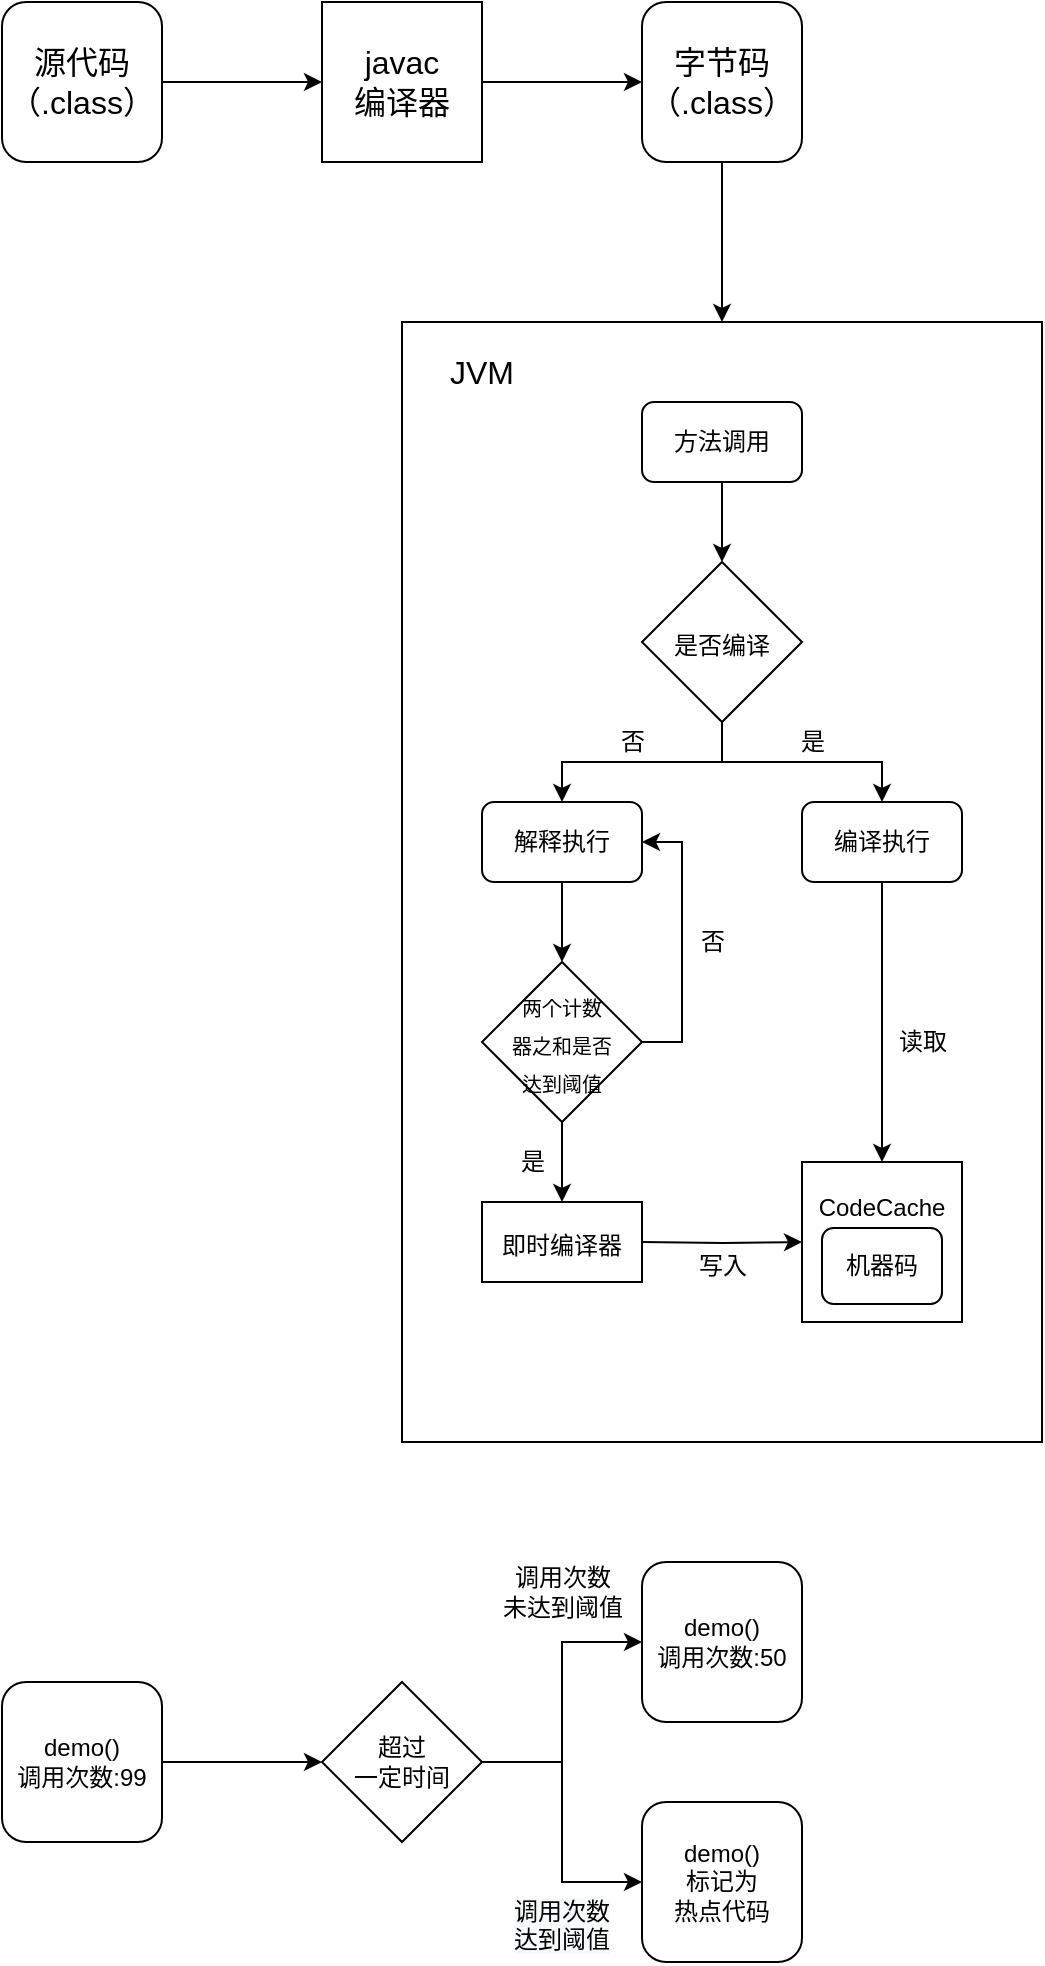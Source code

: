 <mxfile version="15.7.1" type="github">
  <diagram id="Ub3DfvRdjAp3-GLeFt8-" name="Page-1">
    <mxGraphModel dx="782" dy="436" grid="1" gridSize="10" guides="1" tooltips="1" connect="1" arrows="1" fold="1" page="1" pageScale="1" pageWidth="827" pageHeight="1169" math="0" shadow="0">
      <root>
        <mxCell id="0" />
        <mxCell id="1" parent="0" />
        <mxCell id="vuVCdyLOeT8IX-PdeQ5C-7" value="" style="edgeStyle=orthogonalEdgeStyle;rounded=0;orthogonalLoop=1;jettySize=auto;html=1;fontSize=16;" parent="1" source="vuVCdyLOeT8IX-PdeQ5C-1" target="vuVCdyLOeT8IX-PdeQ5C-6" edge="1">
          <mxGeometry relative="1" as="geometry" />
        </mxCell>
        <mxCell id="vuVCdyLOeT8IX-PdeQ5C-1" value="&lt;font style=&quot;font-size: 16px&quot;&gt;源代码&lt;br&gt;（.class）&lt;br&gt;&lt;/font&gt;" style="rounded=1;whiteSpace=wrap;html=1;" parent="1" vertex="1">
          <mxGeometry x="80" y="120" width="80" height="80" as="geometry" />
        </mxCell>
        <mxCell id="vuVCdyLOeT8IX-PdeQ5C-45" style="edgeStyle=orthogonalEdgeStyle;rounded=0;orthogonalLoop=1;jettySize=auto;html=1;fontSize=12;" parent="1" source="vuVCdyLOeT8IX-PdeQ5C-2" target="vuVCdyLOeT8IX-PdeQ5C-42" edge="1">
          <mxGeometry relative="1" as="geometry" />
        </mxCell>
        <mxCell id="vuVCdyLOeT8IX-PdeQ5C-2" value="&lt;font style=&quot;font-size: 16px&quot;&gt;字节码&lt;br&gt;（.class）&lt;/font&gt;" style="rounded=1;whiteSpace=wrap;html=1;" parent="1" vertex="1">
          <mxGeometry x="400" y="120" width="80" height="80" as="geometry" />
        </mxCell>
        <mxCell id="vuVCdyLOeT8IX-PdeQ5C-8" value="" style="edgeStyle=orthogonalEdgeStyle;rounded=0;orthogonalLoop=1;jettySize=auto;html=1;fontSize=16;" parent="1" source="vuVCdyLOeT8IX-PdeQ5C-6" target="vuVCdyLOeT8IX-PdeQ5C-2" edge="1">
          <mxGeometry relative="1" as="geometry" />
        </mxCell>
        <mxCell id="vuVCdyLOeT8IX-PdeQ5C-6" value="javac&lt;br&gt;编译器" style="rounded=0;whiteSpace=wrap;html=1;fontSize=16;" parent="1" vertex="1">
          <mxGeometry x="240" y="120" width="80" height="80" as="geometry" />
        </mxCell>
        <mxCell id="vuVCdyLOeT8IX-PdeQ5C-37" value="" style="group" parent="1" vertex="1" connectable="0">
          <mxGeometry x="270" y="320" width="330" height="520" as="geometry" />
        </mxCell>
        <mxCell id="vuVCdyLOeT8IX-PdeQ5C-42" value="" style="rounded=0;whiteSpace=wrap;html=1;fontSize=12;" parent="vuVCdyLOeT8IX-PdeQ5C-37" vertex="1">
          <mxGeometry x="10" y="-40" width="320" height="560" as="geometry" />
        </mxCell>
        <mxCell id="vuVCdyLOeT8IX-PdeQ5C-11" value="&lt;font style=&quot;font-size: 12px&quot;&gt;方法调用&lt;/font&gt;" style="rounded=1;whiteSpace=wrap;html=1;" parent="vuVCdyLOeT8IX-PdeQ5C-37" vertex="1">
          <mxGeometry x="130" width="80" height="40" as="geometry" />
        </mxCell>
        <mxCell id="vuVCdyLOeT8IX-PdeQ5C-12" value="&lt;font style=&quot;font-size: 12px&quot;&gt;是否编译&lt;/font&gt;" style="rhombus;whiteSpace=wrap;html=1;fontSize=16;" parent="vuVCdyLOeT8IX-PdeQ5C-37" vertex="1">
          <mxGeometry x="130" y="80" width="80" height="80" as="geometry" />
        </mxCell>
        <mxCell id="vuVCdyLOeT8IX-PdeQ5C-13" value="" style="edgeStyle=orthogonalEdgeStyle;rounded=0;orthogonalLoop=1;jettySize=auto;html=1;fontSize=16;" parent="vuVCdyLOeT8IX-PdeQ5C-37" source="vuVCdyLOeT8IX-PdeQ5C-11" target="vuVCdyLOeT8IX-PdeQ5C-12" edge="1">
          <mxGeometry relative="1" as="geometry" />
        </mxCell>
        <mxCell id="vuVCdyLOeT8IX-PdeQ5C-14" value="&lt;font style=&quot;font-size: 12px&quot;&gt;解释执行&lt;/font&gt;" style="rounded=1;whiteSpace=wrap;html=1;" parent="vuVCdyLOeT8IX-PdeQ5C-37" vertex="1">
          <mxGeometry x="50" y="200" width="80" height="40" as="geometry" />
        </mxCell>
        <mxCell id="vuVCdyLOeT8IX-PdeQ5C-32" style="edgeStyle=orthogonalEdgeStyle;rounded=0;orthogonalLoop=1;jettySize=auto;html=1;fontSize=12;" parent="vuVCdyLOeT8IX-PdeQ5C-37" source="vuVCdyLOeT8IX-PdeQ5C-12" target="vuVCdyLOeT8IX-PdeQ5C-14" edge="1">
          <mxGeometry relative="1" as="geometry" />
        </mxCell>
        <mxCell id="vuVCdyLOeT8IX-PdeQ5C-15" value="&lt;font style=&quot;font-size: 12px&quot;&gt;编译执行&lt;/font&gt;" style="rounded=1;whiteSpace=wrap;html=1;" parent="vuVCdyLOeT8IX-PdeQ5C-37" vertex="1">
          <mxGeometry x="210" y="200" width="80" height="40" as="geometry" />
        </mxCell>
        <mxCell id="vuVCdyLOeT8IX-PdeQ5C-30" style="edgeStyle=orthogonalEdgeStyle;rounded=0;orthogonalLoop=1;jettySize=auto;html=1;fontSize=12;" parent="vuVCdyLOeT8IX-PdeQ5C-37" source="vuVCdyLOeT8IX-PdeQ5C-12" target="vuVCdyLOeT8IX-PdeQ5C-15" edge="1">
          <mxGeometry relative="1" as="geometry" />
        </mxCell>
        <mxCell id="vuVCdyLOeT8IX-PdeQ5C-35" style="edgeStyle=orthogonalEdgeStyle;rounded=0;orthogonalLoop=1;jettySize=auto;html=1;fontSize=12;" parent="vuVCdyLOeT8IX-PdeQ5C-37" source="vuVCdyLOeT8IX-PdeQ5C-16" edge="1">
          <mxGeometry relative="1" as="geometry">
            <mxPoint x="130" y="220" as="targetPoint" />
            <Array as="points">
              <mxPoint x="150" y="320" />
              <mxPoint x="150" y="220" />
            </Array>
          </mxGeometry>
        </mxCell>
        <mxCell id="vuVCdyLOeT8IX-PdeQ5C-16" value="&lt;font style=&quot;font-size: 10px&quot;&gt;两个计数&lt;br style=&quot;font-size: 10px&quot;&gt;器之和是否&lt;br style=&quot;font-size: 10px&quot;&gt;达到阈值&lt;/font&gt;" style="rhombus;whiteSpace=wrap;html=1;fontSize=16;" parent="vuVCdyLOeT8IX-PdeQ5C-37" vertex="1">
          <mxGeometry x="50" y="280" width="80" height="80" as="geometry" />
        </mxCell>
        <mxCell id="vuVCdyLOeT8IX-PdeQ5C-19" value="" style="edgeStyle=orthogonalEdgeStyle;rounded=0;orthogonalLoop=1;jettySize=auto;html=1;fontSize=12;" parent="vuVCdyLOeT8IX-PdeQ5C-37" source="vuVCdyLOeT8IX-PdeQ5C-14" target="vuVCdyLOeT8IX-PdeQ5C-16" edge="1">
          <mxGeometry relative="1" as="geometry" />
        </mxCell>
        <mxCell id="vuVCdyLOeT8IX-PdeQ5C-20" value="" style="edgeStyle=orthogonalEdgeStyle;rounded=0;orthogonalLoop=1;jettySize=auto;html=1;fontSize=12;" parent="vuVCdyLOeT8IX-PdeQ5C-37" source="vuVCdyLOeT8IX-PdeQ5C-16" edge="1">
          <mxGeometry relative="1" as="geometry">
            <mxPoint x="90" y="400" as="targetPoint" />
          </mxGeometry>
        </mxCell>
        <mxCell id="vuVCdyLOeT8IX-PdeQ5C-18" value="&lt;font style=&quot;font-size: 12px&quot;&gt;CodeCache&lt;br&gt;&lt;br&gt;&lt;br&gt;&lt;/font&gt;" style="rounded=0;whiteSpace=wrap;html=1;fontSize=16;" parent="vuVCdyLOeT8IX-PdeQ5C-37" vertex="1">
          <mxGeometry x="210" y="380" width="80" height="80" as="geometry" />
        </mxCell>
        <mxCell id="vuVCdyLOeT8IX-PdeQ5C-24" style="edgeStyle=orthogonalEdgeStyle;rounded=0;orthogonalLoop=1;jettySize=auto;html=1;fontSize=12;" parent="vuVCdyLOeT8IX-PdeQ5C-37" source="vuVCdyLOeT8IX-PdeQ5C-15" target="vuVCdyLOeT8IX-PdeQ5C-18" edge="1">
          <mxGeometry relative="1" as="geometry" />
        </mxCell>
        <mxCell id="vuVCdyLOeT8IX-PdeQ5C-21" value="" style="edgeStyle=orthogonalEdgeStyle;rounded=0;orthogonalLoop=1;jettySize=auto;html=1;fontSize=12;" parent="vuVCdyLOeT8IX-PdeQ5C-37" target="vuVCdyLOeT8IX-PdeQ5C-18" edge="1">
          <mxGeometry relative="1" as="geometry">
            <mxPoint x="130" y="420" as="sourcePoint" />
          </mxGeometry>
        </mxCell>
        <mxCell id="vuVCdyLOeT8IX-PdeQ5C-25" value="读取" style="text;html=1;align=center;verticalAlign=middle;resizable=0;points=[];autosize=1;strokeColor=none;fillColor=none;fontSize=12;" parent="vuVCdyLOeT8IX-PdeQ5C-37" vertex="1">
          <mxGeometry x="250" y="310" width="40" height="20" as="geometry" />
        </mxCell>
        <mxCell id="vuVCdyLOeT8IX-PdeQ5C-27" value="写入" style="text;html=1;align=center;verticalAlign=middle;resizable=0;points=[];autosize=1;strokeColor=none;fillColor=none;fontSize=12;" parent="vuVCdyLOeT8IX-PdeQ5C-37" vertex="1">
          <mxGeometry x="150" y="422" width="40" height="20" as="geometry" />
        </mxCell>
        <mxCell id="vuVCdyLOeT8IX-PdeQ5C-28" value="是" style="text;html=1;align=center;verticalAlign=middle;resizable=0;points=[];autosize=1;strokeColor=none;fillColor=none;fontSize=12;" parent="vuVCdyLOeT8IX-PdeQ5C-37" vertex="1">
          <mxGeometry x="60" y="370" width="30" height="20" as="geometry" />
        </mxCell>
        <mxCell id="vuVCdyLOeT8IX-PdeQ5C-29" value="是" style="text;html=1;align=center;verticalAlign=middle;resizable=0;points=[];autosize=1;strokeColor=none;fillColor=none;fontSize=12;" parent="vuVCdyLOeT8IX-PdeQ5C-37" vertex="1">
          <mxGeometry x="200" y="160" width="30" height="20" as="geometry" />
        </mxCell>
        <mxCell id="vuVCdyLOeT8IX-PdeQ5C-33" value="否" style="text;html=1;align=center;verticalAlign=middle;resizable=0;points=[];autosize=1;strokeColor=none;fillColor=none;fontSize=12;" parent="vuVCdyLOeT8IX-PdeQ5C-37" vertex="1">
          <mxGeometry x="110" y="160" width="30" height="20" as="geometry" />
        </mxCell>
        <mxCell id="vuVCdyLOeT8IX-PdeQ5C-34" value="否" style="text;html=1;align=center;verticalAlign=middle;resizable=0;points=[];autosize=1;strokeColor=none;fillColor=none;fontSize=12;" parent="vuVCdyLOeT8IX-PdeQ5C-37" vertex="1">
          <mxGeometry x="150" y="260" width="30" height="20" as="geometry" />
        </mxCell>
        <mxCell id="vuVCdyLOeT8IX-PdeQ5C-3" value="&lt;font style=&quot;font-size: 12px&quot;&gt;机器码&lt;/font&gt;" style="rounded=1;whiteSpace=wrap;html=1;" parent="vuVCdyLOeT8IX-PdeQ5C-37" vertex="1">
          <mxGeometry x="220" y="413" width="60" height="38" as="geometry" />
        </mxCell>
        <mxCell id="vuVCdyLOeT8IX-PdeQ5C-46" value="&lt;font style=&quot;font-size: 16px&quot;&gt;JVM&lt;/font&gt;" style="text;html=1;strokeColor=none;fillColor=none;align=center;verticalAlign=middle;whiteSpace=wrap;rounded=0;fontSize=12;" parent="vuVCdyLOeT8IX-PdeQ5C-37" vertex="1">
          <mxGeometry x="20" y="-30" width="60" height="30" as="geometry" />
        </mxCell>
        <mxCell id="vuVCdyLOeT8IX-PdeQ5C-47" value="&lt;span style=&quot;font-size: 12px&quot;&gt;即时编译器&lt;/span&gt;" style="rounded=0;whiteSpace=wrap;html=1;fontSize=16;" parent="vuVCdyLOeT8IX-PdeQ5C-37" vertex="1">
          <mxGeometry x="50" y="400" width="80" height="40" as="geometry" />
        </mxCell>
        <mxCell id="iuJoQXoTevY6tCzKcNzK-6" value="" style="edgeStyle=orthogonalEdgeStyle;rounded=0;orthogonalLoop=1;jettySize=auto;html=1;" edge="1" parent="1" source="iuJoQXoTevY6tCzKcNzK-2" target="iuJoQXoTevY6tCzKcNzK-5">
          <mxGeometry relative="1" as="geometry" />
        </mxCell>
        <mxCell id="iuJoQXoTevY6tCzKcNzK-2" value="demo()&lt;br&gt;调用次数:99" style="rounded=1;whiteSpace=wrap;html=1;" vertex="1" parent="1">
          <mxGeometry x="80" y="960" width="80" height="80" as="geometry" />
        </mxCell>
        <mxCell id="iuJoQXoTevY6tCzKcNzK-12" value="" style="edgeStyle=orthogonalEdgeStyle;rounded=0;orthogonalLoop=1;jettySize=auto;html=1;" edge="1" parent="1" source="iuJoQXoTevY6tCzKcNzK-5" target="iuJoQXoTevY6tCzKcNzK-11">
          <mxGeometry relative="1" as="geometry" />
        </mxCell>
        <mxCell id="iuJoQXoTevY6tCzKcNzK-13" value="" style="edgeStyle=orthogonalEdgeStyle;rounded=0;orthogonalLoop=1;jettySize=auto;html=1;" edge="1" parent="1" source="iuJoQXoTevY6tCzKcNzK-5" target="iuJoQXoTevY6tCzKcNzK-7">
          <mxGeometry relative="1" as="geometry" />
        </mxCell>
        <mxCell id="iuJoQXoTevY6tCzKcNzK-5" value="&lt;span&gt;超过&lt;br&gt;一定时间&lt;/span&gt;" style="rhombus;whiteSpace=wrap;html=1;" vertex="1" parent="1">
          <mxGeometry x="240" y="960" width="80" height="80" as="geometry" />
        </mxCell>
        <mxCell id="iuJoQXoTevY6tCzKcNzK-7" value="demo()&lt;br&gt;调用次数:50" style="rounded=1;whiteSpace=wrap;html=1;" vertex="1" parent="1">
          <mxGeometry x="400" y="900" width="80" height="80" as="geometry" />
        </mxCell>
        <mxCell id="iuJoQXoTevY6tCzKcNzK-9" value="调用次数&lt;br&gt;未达到阈值" style="text;html=1;align=center;verticalAlign=middle;resizable=0;points=[];autosize=1;strokeColor=none;fillColor=none;" vertex="1" parent="1">
          <mxGeometry x="320" y="900" width="80" height="30" as="geometry" />
        </mxCell>
        <mxCell id="iuJoQXoTevY6tCzKcNzK-10" value="&lt;span style=&quot;color: rgb(0 , 0 , 0) ; font-family: &amp;#34;helvetica&amp;#34; ; font-size: 12px ; font-style: normal ; font-weight: 400 ; letter-spacing: normal ; text-align: center ; text-indent: 0px ; text-transform: none ; word-spacing: 0px ; background-color: rgb(248 , 249 , 250) ; display: inline ; float: none&quot;&gt;调用次数&lt;/span&gt;&lt;br style=&quot;color: rgb(0 , 0 , 0) ; font-family: &amp;#34;helvetica&amp;#34; ; font-size: 12px ; font-style: normal ; font-weight: 400 ; letter-spacing: normal ; text-align: center ; text-indent: 0px ; text-transform: none ; word-spacing: 0px ; background-color: rgb(248 , 249 , 250)&quot;&gt;&lt;span style=&quot;color: rgb(0 , 0 , 0) ; font-family: &amp;#34;helvetica&amp;#34; ; font-size: 12px ; font-style: normal ; font-weight: 400 ; letter-spacing: normal ; text-align: center ; text-indent: 0px ; text-transform: none ; word-spacing: 0px ; background-color: rgb(248 , 249 , 250) ; display: inline ; float: none&quot;&gt;达到阈值&lt;/span&gt;" style="text;whiteSpace=wrap;html=1;" vertex="1" parent="1">
          <mxGeometry x="334" y="1061" width="90" height="40" as="geometry" />
        </mxCell>
        <mxCell id="iuJoQXoTevY6tCzKcNzK-11" value="demo()&lt;br&gt;标记为&lt;br&gt;热点代码" style="rounded=1;whiteSpace=wrap;html=1;" vertex="1" parent="1">
          <mxGeometry x="400" y="1020" width="80" height="80" as="geometry" />
        </mxCell>
      </root>
    </mxGraphModel>
  </diagram>
</mxfile>
